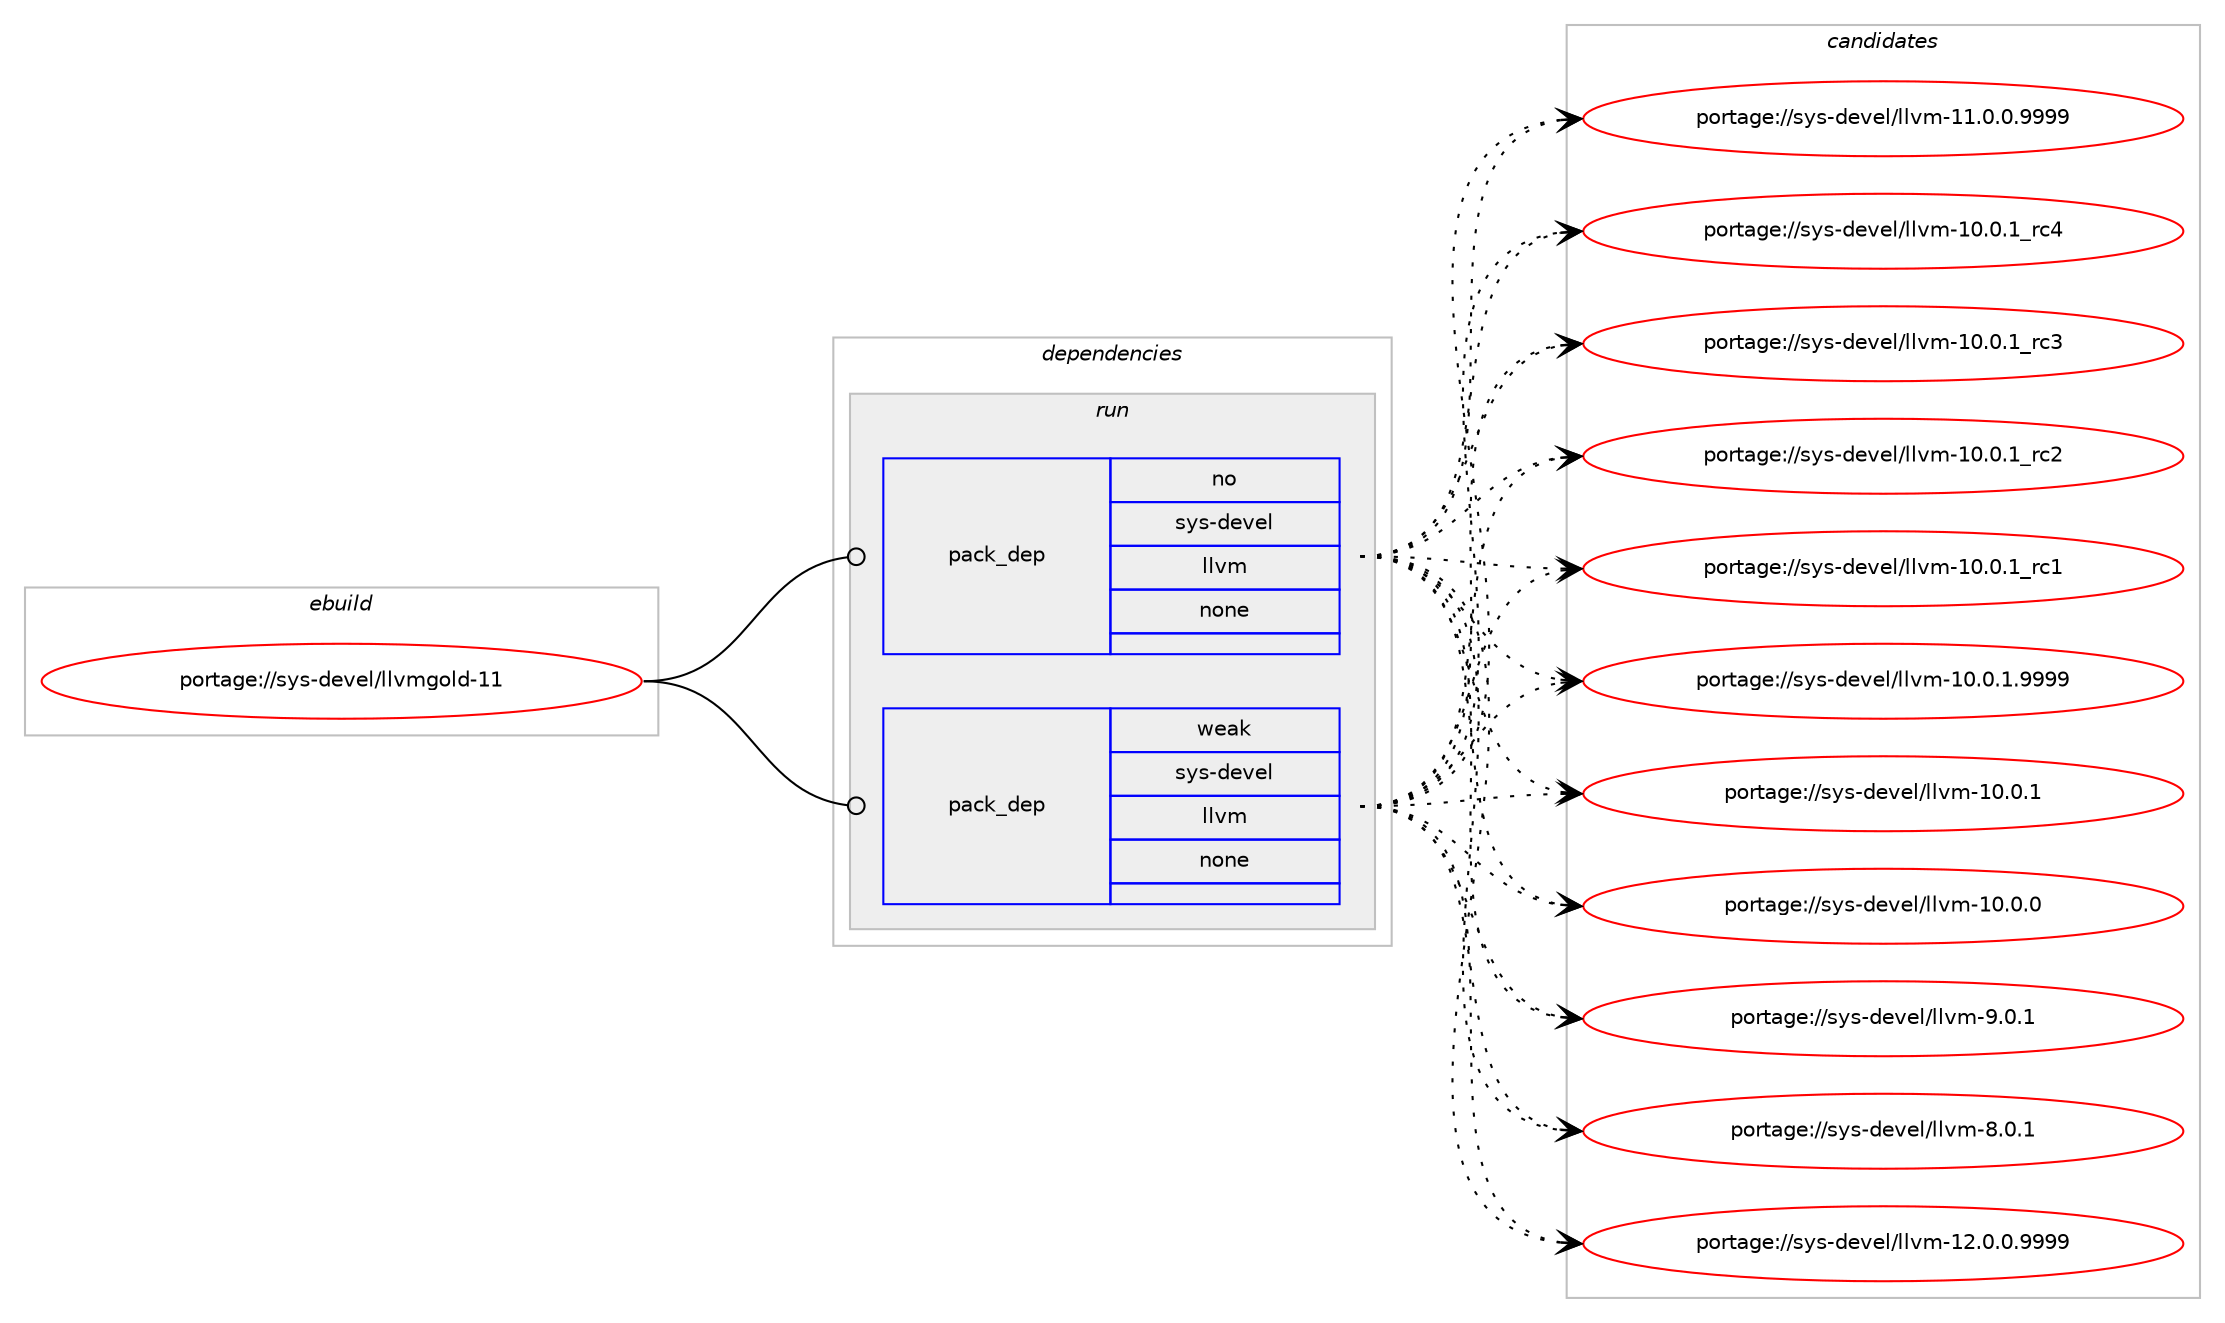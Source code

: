 digraph prolog {

# *************
# Graph options
# *************

newrank=true;
concentrate=true;
compound=true;
graph [rankdir=LR,fontname=Helvetica,fontsize=10,ranksep=1.5];#, ranksep=2.5, nodesep=0.2];
edge  [arrowhead=vee];
node  [fontname=Helvetica,fontsize=10];

# **********
# The ebuild
# **********

subgraph cluster_leftcol {
color=gray;
rank=same;
label=<<i>ebuild</i>>;
id [label="portage://sys-devel/llvmgold-11", color=red, width=4, href="../sys-devel/llvmgold-11.svg"];
}

# ****************
# The dependencies
# ****************

subgraph cluster_midcol {
color=gray;
label=<<i>dependencies</i>>;
subgraph cluster_compile {
fillcolor="#eeeeee";
style=filled;
label=<<i>compile</i>>;
}
subgraph cluster_compileandrun {
fillcolor="#eeeeee";
style=filled;
label=<<i>compile and run</i>>;
}
subgraph cluster_run {
fillcolor="#eeeeee";
style=filled;
label=<<i>run</i>>;
subgraph pack2159 {
dependency2529 [label=<<TABLE BORDER="0" CELLBORDER="1" CELLSPACING="0" CELLPADDING="4" WIDTH="220"><TR><TD ROWSPAN="6" CELLPADDING="30">pack_dep</TD></TR><TR><TD WIDTH="110">no</TD></TR><TR><TD>sys-devel</TD></TR><TR><TD>llvm</TD></TR><TR><TD>none</TD></TR><TR><TD></TD></TR></TABLE>>, shape=none, color=blue];
}
id:e -> dependency2529:w [weight=20,style="solid",arrowhead="odot"];
subgraph pack2160 {
dependency2530 [label=<<TABLE BORDER="0" CELLBORDER="1" CELLSPACING="0" CELLPADDING="4" WIDTH="220"><TR><TD ROWSPAN="6" CELLPADDING="30">pack_dep</TD></TR><TR><TD WIDTH="110">weak</TD></TR><TR><TD>sys-devel</TD></TR><TR><TD>llvm</TD></TR><TR><TD>none</TD></TR><TR><TD></TD></TR></TABLE>>, shape=none, color=blue];
}
id:e -> dependency2530:w [weight=20,style="solid",arrowhead="odot"];
}
}

# **************
# The candidates
# **************

subgraph cluster_choices {
rank=same;
color=gray;
label=<<i>candidates</i>>;

subgraph choice2159 {
color=black;
nodesep=1;
choice1151211154510010111810110847108108118109455746484649 [label="portage://sys-devel/llvm-9.0.1", color=red, width=4,href="../sys-devel/llvm-9.0.1.svg"];
choice1151211154510010111810110847108108118109455646484649 [label="portage://sys-devel/llvm-8.0.1", color=red, width=4,href="../sys-devel/llvm-8.0.1.svg"];
choice1151211154510010111810110847108108118109454950464846484657575757 [label="portage://sys-devel/llvm-12.0.0.9999", color=red, width=4,href="../sys-devel/llvm-12.0.0.9999.svg"];
choice1151211154510010111810110847108108118109454949464846484657575757 [label="portage://sys-devel/llvm-11.0.0.9999", color=red, width=4,href="../sys-devel/llvm-11.0.0.9999.svg"];
choice115121115451001011181011084710810811810945494846484649951149952 [label="portage://sys-devel/llvm-10.0.1_rc4", color=red, width=4,href="../sys-devel/llvm-10.0.1_rc4.svg"];
choice115121115451001011181011084710810811810945494846484649951149951 [label="portage://sys-devel/llvm-10.0.1_rc3", color=red, width=4,href="../sys-devel/llvm-10.0.1_rc3.svg"];
choice115121115451001011181011084710810811810945494846484649951149950 [label="portage://sys-devel/llvm-10.0.1_rc2", color=red, width=4,href="../sys-devel/llvm-10.0.1_rc2.svg"];
choice115121115451001011181011084710810811810945494846484649951149949 [label="portage://sys-devel/llvm-10.0.1_rc1", color=red, width=4,href="../sys-devel/llvm-10.0.1_rc1.svg"];
choice1151211154510010111810110847108108118109454948464846494657575757 [label="portage://sys-devel/llvm-10.0.1.9999", color=red, width=4,href="../sys-devel/llvm-10.0.1.9999.svg"];
choice115121115451001011181011084710810811810945494846484649 [label="portage://sys-devel/llvm-10.0.1", color=red, width=4,href="../sys-devel/llvm-10.0.1.svg"];
choice115121115451001011181011084710810811810945494846484648 [label="portage://sys-devel/llvm-10.0.0", color=red, width=4,href="../sys-devel/llvm-10.0.0.svg"];
dependency2529:e -> choice1151211154510010111810110847108108118109455746484649:w [style=dotted,weight="100"];
dependency2529:e -> choice1151211154510010111810110847108108118109455646484649:w [style=dotted,weight="100"];
dependency2529:e -> choice1151211154510010111810110847108108118109454950464846484657575757:w [style=dotted,weight="100"];
dependency2529:e -> choice1151211154510010111810110847108108118109454949464846484657575757:w [style=dotted,weight="100"];
dependency2529:e -> choice115121115451001011181011084710810811810945494846484649951149952:w [style=dotted,weight="100"];
dependency2529:e -> choice115121115451001011181011084710810811810945494846484649951149951:w [style=dotted,weight="100"];
dependency2529:e -> choice115121115451001011181011084710810811810945494846484649951149950:w [style=dotted,weight="100"];
dependency2529:e -> choice115121115451001011181011084710810811810945494846484649951149949:w [style=dotted,weight="100"];
dependency2529:e -> choice1151211154510010111810110847108108118109454948464846494657575757:w [style=dotted,weight="100"];
dependency2529:e -> choice115121115451001011181011084710810811810945494846484649:w [style=dotted,weight="100"];
dependency2529:e -> choice115121115451001011181011084710810811810945494846484648:w [style=dotted,weight="100"];
}
subgraph choice2160 {
color=black;
nodesep=1;
choice1151211154510010111810110847108108118109455746484649 [label="portage://sys-devel/llvm-9.0.1", color=red, width=4,href="../sys-devel/llvm-9.0.1.svg"];
choice1151211154510010111810110847108108118109455646484649 [label="portage://sys-devel/llvm-8.0.1", color=red, width=4,href="../sys-devel/llvm-8.0.1.svg"];
choice1151211154510010111810110847108108118109454950464846484657575757 [label="portage://sys-devel/llvm-12.0.0.9999", color=red, width=4,href="../sys-devel/llvm-12.0.0.9999.svg"];
choice1151211154510010111810110847108108118109454949464846484657575757 [label="portage://sys-devel/llvm-11.0.0.9999", color=red, width=4,href="../sys-devel/llvm-11.0.0.9999.svg"];
choice115121115451001011181011084710810811810945494846484649951149952 [label="portage://sys-devel/llvm-10.0.1_rc4", color=red, width=4,href="../sys-devel/llvm-10.0.1_rc4.svg"];
choice115121115451001011181011084710810811810945494846484649951149951 [label="portage://sys-devel/llvm-10.0.1_rc3", color=red, width=4,href="../sys-devel/llvm-10.0.1_rc3.svg"];
choice115121115451001011181011084710810811810945494846484649951149950 [label="portage://sys-devel/llvm-10.0.1_rc2", color=red, width=4,href="../sys-devel/llvm-10.0.1_rc2.svg"];
choice115121115451001011181011084710810811810945494846484649951149949 [label="portage://sys-devel/llvm-10.0.1_rc1", color=red, width=4,href="../sys-devel/llvm-10.0.1_rc1.svg"];
choice1151211154510010111810110847108108118109454948464846494657575757 [label="portage://sys-devel/llvm-10.0.1.9999", color=red, width=4,href="../sys-devel/llvm-10.0.1.9999.svg"];
choice115121115451001011181011084710810811810945494846484649 [label="portage://sys-devel/llvm-10.0.1", color=red, width=4,href="../sys-devel/llvm-10.0.1.svg"];
choice115121115451001011181011084710810811810945494846484648 [label="portage://sys-devel/llvm-10.0.0", color=red, width=4,href="../sys-devel/llvm-10.0.0.svg"];
dependency2530:e -> choice1151211154510010111810110847108108118109455746484649:w [style=dotted,weight="100"];
dependency2530:e -> choice1151211154510010111810110847108108118109455646484649:w [style=dotted,weight="100"];
dependency2530:e -> choice1151211154510010111810110847108108118109454950464846484657575757:w [style=dotted,weight="100"];
dependency2530:e -> choice1151211154510010111810110847108108118109454949464846484657575757:w [style=dotted,weight="100"];
dependency2530:e -> choice115121115451001011181011084710810811810945494846484649951149952:w [style=dotted,weight="100"];
dependency2530:e -> choice115121115451001011181011084710810811810945494846484649951149951:w [style=dotted,weight="100"];
dependency2530:e -> choice115121115451001011181011084710810811810945494846484649951149950:w [style=dotted,weight="100"];
dependency2530:e -> choice115121115451001011181011084710810811810945494846484649951149949:w [style=dotted,weight="100"];
dependency2530:e -> choice1151211154510010111810110847108108118109454948464846494657575757:w [style=dotted,weight="100"];
dependency2530:e -> choice115121115451001011181011084710810811810945494846484649:w [style=dotted,weight="100"];
dependency2530:e -> choice115121115451001011181011084710810811810945494846484648:w [style=dotted,weight="100"];
}
}

}

